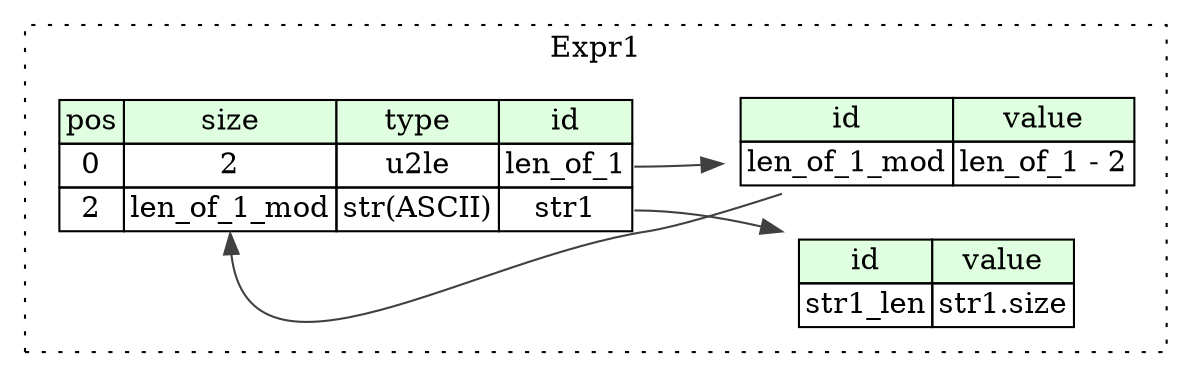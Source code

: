 digraph {
	rankdir=LR;
	node [shape=plaintext];
	subgraph cluster__expr_1 {
		label="Expr1";
		graph[style=dotted];

		expr_1__seq [label=<<TABLE BORDER="0" CELLBORDER="1" CELLSPACING="0">
			<TR><TD BGCOLOR="#E0FFE0">pos</TD><TD BGCOLOR="#E0FFE0">size</TD><TD BGCOLOR="#E0FFE0">type</TD><TD BGCOLOR="#E0FFE0">id</TD></TR>
			<TR><TD PORT="len_of_1_pos">0</TD><TD PORT="len_of_1_size">2</TD><TD>u2le</TD><TD PORT="len_of_1_type">len_of_1</TD></TR>
			<TR><TD PORT="str1_pos">2</TD><TD PORT="str1_size">len_of_1_mod</TD><TD>str(ASCII)</TD><TD PORT="str1_type">str1</TD></TR>
		</TABLE>>];
		expr_1__inst__len_of_1_mod [label=<<TABLE BORDER="0" CELLBORDER="1" CELLSPACING="0">
			<TR><TD BGCOLOR="#E0FFE0">id</TD><TD BGCOLOR="#E0FFE0">value</TD></TR>
			<TR><TD>len_of_1_mod</TD><TD>len_of_1 - 2</TD></TR>
		</TABLE>>];
		expr_1__inst__str1_len [label=<<TABLE BORDER="0" CELLBORDER="1" CELLSPACING="0">
			<TR><TD BGCOLOR="#E0FFE0">id</TD><TD BGCOLOR="#E0FFE0">value</TD></TR>
			<TR><TD>str1_len</TD><TD>str1.size</TD></TR>
		</TABLE>>];
	}
	expr_1__inst__len_of_1_mod:len_of_1_mod_type -> expr_1__seq:str1_size [color="#404040"];
	expr_1__seq:len_of_1_type -> expr_1__inst__len_of_1_mod [color="#404040"];
	expr_1__seq:str1_type -> expr_1__inst__str1_len [color="#404040"];
}
